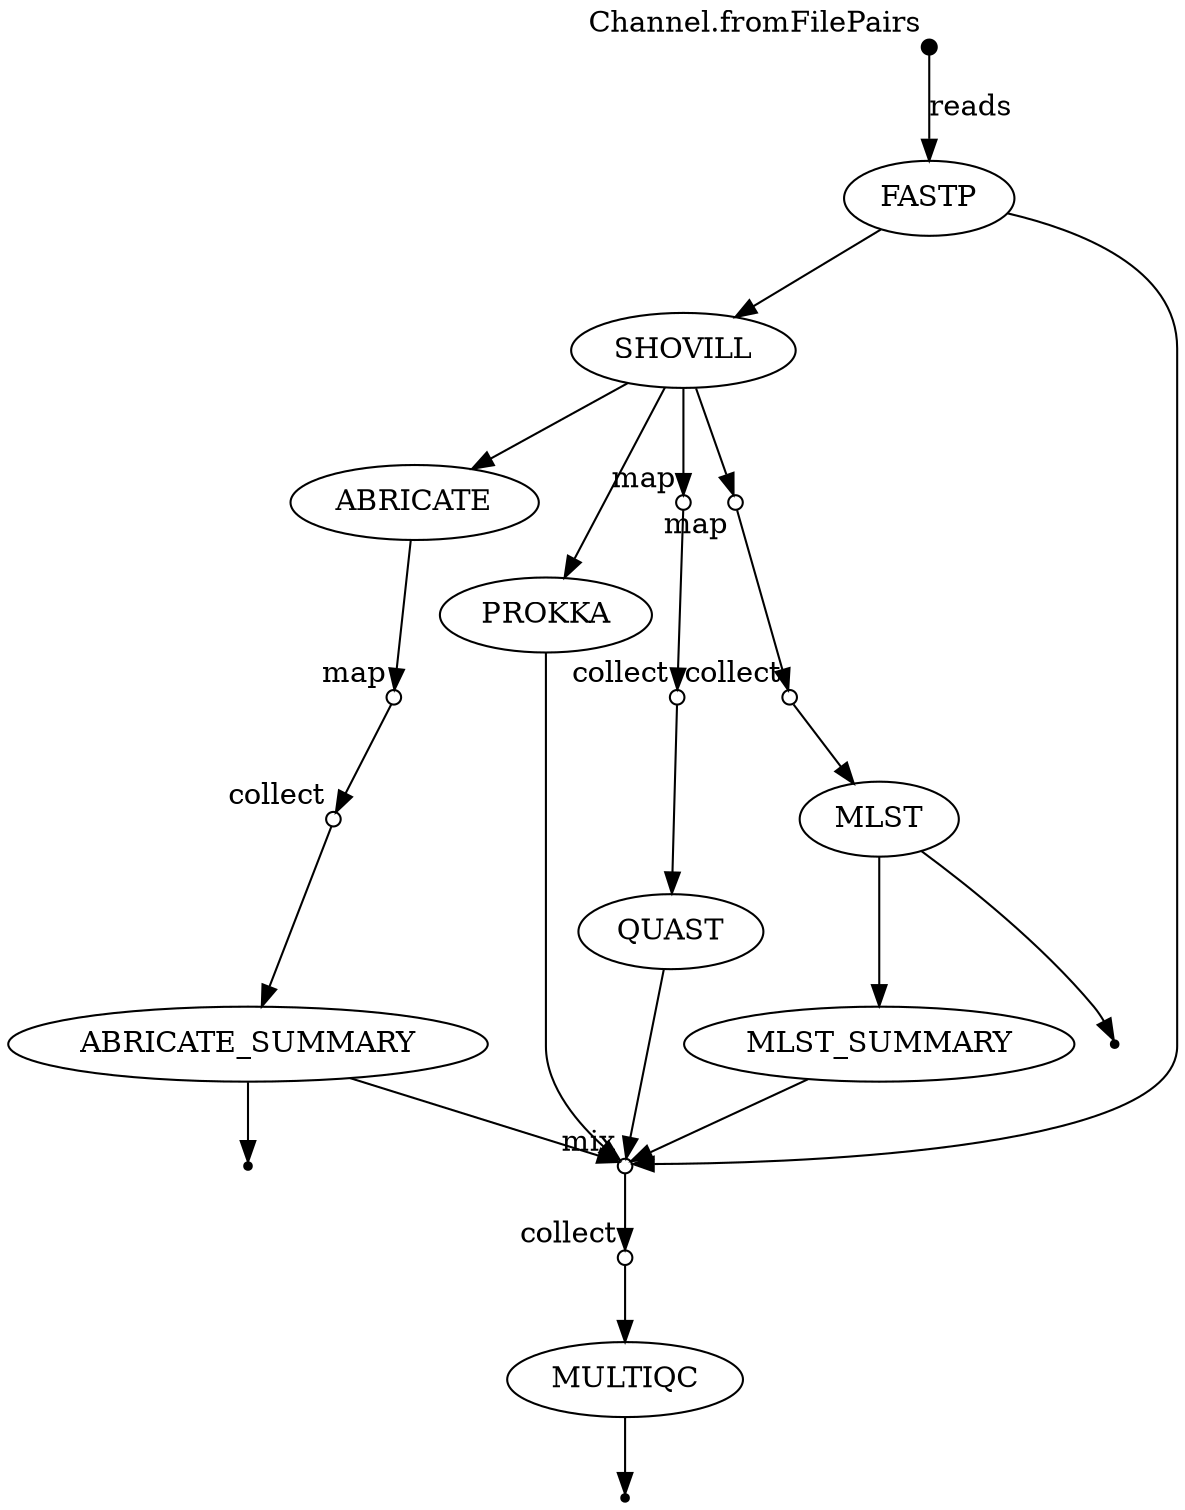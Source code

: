 digraph "pipeline_dag_20221121_101313" {
p0 [shape=point,label="",fixedsize=true,width=0.1,xlabel="Channel.fromFilePairs"];
p1 [label="FASTP"];
p0 -> p1 [label="reads"];

p1 [label="FASTP"];
p2 [label="SHOVILL"];
p1 -> p2;

p1 [label="FASTP"];
p17 [shape=circle,label="",fixedsize=true,width=0.1,xlabel="mix"];
p1 -> p17;

p2 [label="SHOVILL"];
p3 [label="ABRICATE"];
p2 -> p3;

p3 [label="ABRICATE"];
p12 [shape=circle,label="",fixedsize=true,width=0.1,xlabel="map"];
p3 -> p12;

p2 [label="SHOVILL"];
p4 [label="PROKKA"];
p2 -> p4;

p4 [label="PROKKA"];
p17 [shape=circle,label="",fixedsize=true,width=0.1,xlabel="mix"];
p4 -> p17;

p2 [label="SHOVILL"];
p5 [shape=circle,label="",fixedsize=true,width=0.1,xlabel="map"];
p2 -> p5;

p5 [shape=circle,label="",fixedsize=true,width=0.1,xlabel="map"];
p6 [shape=circle,label="",fixedsize=true,width=0.1,xlabel="collect"];
p5 -> p6;

p6 [shape=circle,label="",fixedsize=true,width=0.1,xlabel="collect"];
p7 [label="QUAST"];
p6 -> p7;

p7 [label="QUAST"];
p17 [shape=circle,label="",fixedsize=true,width=0.1,xlabel="mix"];
p7 -> p17;

p2 [label="SHOVILL"];
p8 [shape=circle,label="",fixedsize=true,width=0.1,xlabel="map"];
p2 -> p8;

p8 [shape=circle,label="",fixedsize=true,width=0.1,xlabel="map"];
p9 [shape=circle,label="",fixedsize=true,width=0.1,xlabel="collect"];
p8 -> p9;

p9 [shape=circle,label="",fixedsize=true,width=0.1,xlabel="collect"];
p10 [label="MLST"];
p9 -> p10;

p10 [label="MLST"];
p16 [label="MLST_SUMMARY"];
p10 -> p16;

p10 [label="MLST"];
p11 [shape=point];
p10 -> p11;

p12 [shape=circle,label="",fixedsize=true,width=0.1,xlabel="map"];
p13 [shape=circle,label="",fixedsize=true,width=0.1,xlabel="collect"];
p12 -> p13;

p13 [shape=circle,label="",fixedsize=true,width=0.1,xlabel="collect"];
p14 [label="ABRICATE_SUMMARY"];
p13 -> p14;

p14 [label="ABRICATE_SUMMARY"];
p15 [shape=point];
p14 -> p15;

p14 [label="ABRICATE_SUMMARY"];
p17 [shape=circle,label="",fixedsize=true,width=0.1,xlabel="mix"];
p14 -> p17;

p16 [label="MLST_SUMMARY"];
p17 [shape=circle,label="",fixedsize=true,width=0.1,xlabel="mix"];
p16 -> p17;

p17 [shape=circle,label="",fixedsize=true,width=0.1,xlabel="mix"];
p18 [shape=circle,label="",fixedsize=true,width=0.1,xlabel="collect"];
p17 -> p18;

p18 [shape=circle,label="",fixedsize=true,width=0.1,xlabel="collect"];
p19 [label="MULTIQC"];
p18 -> p19;

p19 [label="MULTIQC"];
p20 [shape=point];
p19 -> p20;

}
